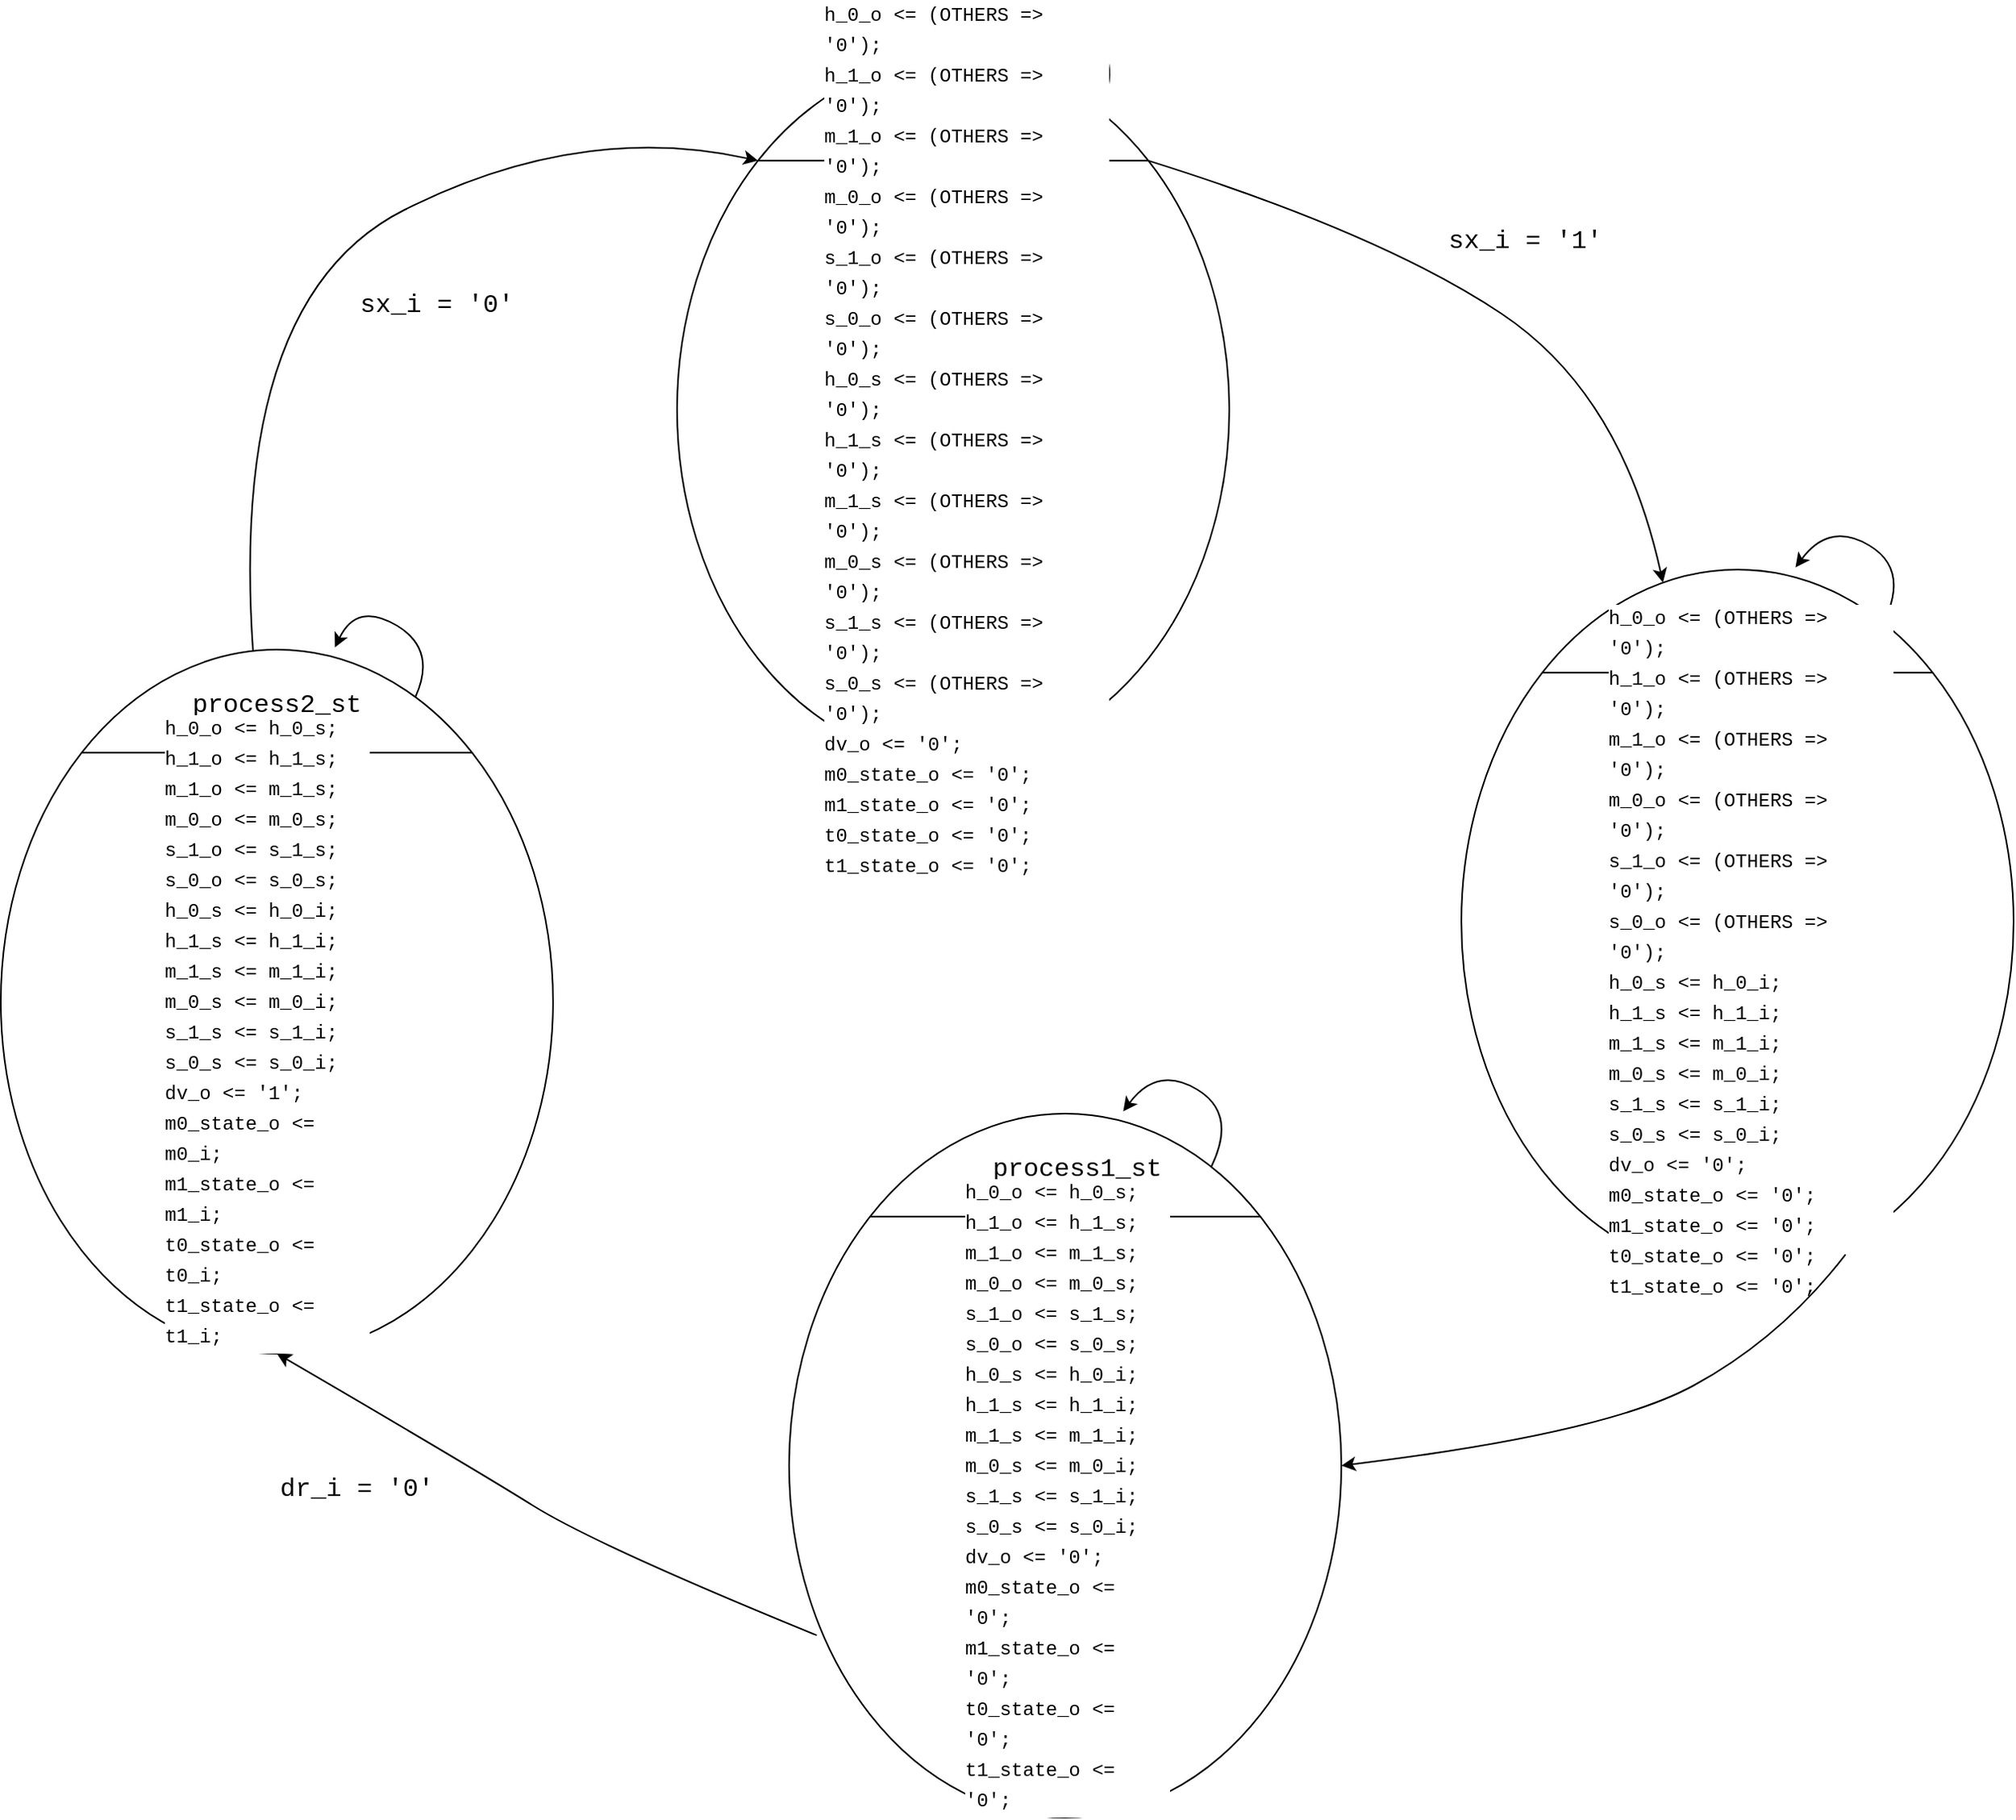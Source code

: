 <mxfile version="16.4.11" type="device"><diagram id="BkFcT2G6__cL4Cr8yFq-" name="Page-1"><mxGraphModel dx="2774" dy="958" grid="1" gridSize="10" guides="1" tooltips="1" connect="1" arrows="1" fold="1" page="1" pageScale="1" pageWidth="850" pageHeight="1100" math="0" shadow="0"><root><mxCell id="0"/><mxCell id="1" parent="0"/><mxCell id="lpYrVO2XFvrnmlpNCaYY-1" value="" style="ellipse;whiteSpace=wrap;html=1;" vertex="1" parent="1"><mxGeometry x="130" y="110" width="345" height="440" as="geometry"/></mxCell><mxCell id="lpYrVO2XFvrnmlpNCaYY-3" value="" style="endArrow=none;html=1;rounded=0;entryX=1;entryY=0;entryDx=0;entryDy=0;exitX=0;exitY=0;exitDx=0;exitDy=0;" edge="1" parent="1" source="lpYrVO2XFvrnmlpNCaYY-1" target="lpYrVO2XFvrnmlpNCaYY-1"><mxGeometry width="50" height="50" relative="1" as="geometry"><mxPoint x="370" y="170" as="sourcePoint"/><mxPoint x="230" y="160" as="targetPoint"/></mxGeometry></mxCell><mxCell id="lpYrVO2XFvrnmlpNCaYY-4" value="&lt;div style=&quot;font-family: &amp;#34;consolas&amp;#34; , &amp;#34;courier new&amp;#34; , monospace ; line-height: 19px&quot;&gt;&lt;font style=&quot;font-size: 16px&quot;&gt;idle_st&lt;/font&gt;&lt;/div&gt;" style="text;html=1;strokeColor=none;fillColor=none;align=center;verticalAlign=middle;whiteSpace=wrap;rounded=0;labelBackgroundColor=#FFFFFF;fontColor=#000000;" vertex="1" parent="1"><mxGeometry x="280" y="130" width="60" height="30" as="geometry"/></mxCell><mxCell id="lpYrVO2XFvrnmlpNCaYY-5" value="" style="curved=1;endArrow=classic;html=1;rounded=0;entryX=0.605;entryY=-0.003;entryDx=0;entryDy=0;entryPerimeter=0;" edge="1" parent="1" source="lpYrVO2XFvrnmlpNCaYY-1" target="lpYrVO2XFvrnmlpNCaYY-1"><mxGeometry width="50" height="50" relative="1" as="geometry"><mxPoint x="330" y="120" as="sourcePoint"/><mxPoint x="330" y="70" as="targetPoint"/><Array as="points"><mxPoint x="410" y="110"/><mxPoint x="360" y="80"/></Array></mxGeometry></mxCell><mxCell id="lpYrVO2XFvrnmlpNCaYY-6" value="&lt;div style=&quot;font-family: &amp;#34;consolas&amp;#34; , &amp;#34;courier new&amp;#34; , monospace ; line-height: 19px&quot;&gt;&lt;div style=&quot;line-height: 19px&quot;&gt;h_0_o &amp;lt;= (OTHERS =&amp;gt; '0');&amp;nbsp;&lt;/div&gt;&lt;div style=&quot;line-height: 19px&quot;&gt;h_1_o &amp;lt;= (OTHERS =&amp;gt; '0');&lt;/div&gt;&lt;div style=&quot;line-height: 19px&quot;&gt;m_1_o &amp;lt;= (OTHERS =&amp;gt; '0');&lt;/div&gt;&lt;div style=&quot;line-height: 19px&quot;&gt;m_0_o &amp;lt;= (OTHERS =&amp;gt; '0');&lt;/div&gt;&lt;div style=&quot;line-height: 19px&quot;&gt;s_1_o &amp;lt;= (OTHERS =&amp;gt; '0');&lt;/div&gt;&lt;div style=&quot;line-height: 19px&quot;&gt;s_0_o &amp;lt;= (OTHERS =&amp;gt; '0');&lt;/div&gt;&lt;div style=&quot;line-height: 19px&quot;&gt;h_0_s &amp;lt;= (OTHERS =&amp;gt; '0');&amp;nbsp;&lt;/div&gt;&lt;div style=&quot;line-height: 19px&quot;&gt;h_1_s &amp;lt;= (OTHERS =&amp;gt; '0');&lt;/div&gt;&lt;div style=&quot;line-height: 19px&quot;&gt;m_1_s &amp;lt;= (OTHERS =&amp;gt; '0');&lt;/div&gt;&lt;div style=&quot;line-height: 19px&quot;&gt;m_0_s &amp;lt;= (OTHERS =&amp;gt; '0');&lt;/div&gt;&lt;div style=&quot;line-height: 19px&quot;&gt;s_1_s &amp;lt;= (OTHERS =&amp;gt; '0');&lt;/div&gt;&lt;div style=&quot;line-height: 19px&quot;&gt;s_0_s &amp;lt;= (OTHERS =&amp;gt; '0');&lt;/div&gt;&lt;div style=&quot;line-height: 19px&quot;&gt;dv_o &amp;lt;= '0';&lt;/div&gt;&lt;div style=&quot;line-height: 19px&quot;&gt;m0_state_o &amp;lt;= '0';&lt;/div&gt;&lt;div style=&quot;line-height: 19px&quot;&gt;m1_state_o &amp;lt;= '0';&lt;/div&gt;&lt;div style=&quot;line-height: 19px&quot;&gt;t0_state_o &amp;lt;= '0';&lt;/div&gt;&lt;div style=&quot;line-height: 19px&quot;&gt;t1_state_o &amp;lt;= '0';&lt;/div&gt;&lt;/div&gt;" style="text;html=1;strokeColor=none;fillColor=none;align=left;verticalAlign=middle;whiteSpace=wrap;rounded=0;labelBackgroundColor=#FFFFFF;fontColor=#000000;" vertex="1" parent="1"><mxGeometry x="220" y="180" width="180" height="340" as="geometry"/></mxCell><mxCell id="lpYrVO2XFvrnmlpNCaYY-7" value="" style="ellipse;whiteSpace=wrap;html=1;" vertex="1" parent="1"><mxGeometry x="620" y="430" width="345" height="440" as="geometry"/></mxCell><mxCell id="lpYrVO2XFvrnmlpNCaYY-8" value="" style="endArrow=none;html=1;rounded=0;entryX=1;entryY=0;entryDx=0;entryDy=0;exitX=0;exitY=0;exitDx=0;exitDy=0;" edge="1" parent="1" source="lpYrVO2XFvrnmlpNCaYY-7" target="lpYrVO2XFvrnmlpNCaYY-7"><mxGeometry width="50" height="50" relative="1" as="geometry"><mxPoint x="860" y="490" as="sourcePoint"/><mxPoint x="720" y="480" as="targetPoint"/></mxGeometry></mxCell><mxCell id="lpYrVO2XFvrnmlpNCaYY-9" value="&lt;div style=&quot;font-family: &amp;#34;consolas&amp;#34; , &amp;#34;courier new&amp;#34; , monospace ; line-height: 19px&quot;&gt;&lt;font style=&quot;font-size: 16px&quot;&gt;temp_st&lt;/font&gt;&lt;/div&gt;" style="text;html=1;strokeColor=none;fillColor=none;align=center;verticalAlign=middle;whiteSpace=wrap;rounded=0;labelBackgroundColor=#FFFFFF;fontColor=#000000;" vertex="1" parent="1"><mxGeometry x="770" y="450" width="60" height="30" as="geometry"/></mxCell><mxCell id="lpYrVO2XFvrnmlpNCaYY-10" value="" style="curved=1;endArrow=classic;html=1;rounded=0;entryX=0.605;entryY=-0.003;entryDx=0;entryDy=0;entryPerimeter=0;" edge="1" parent="1" source="lpYrVO2XFvrnmlpNCaYY-7" target="lpYrVO2XFvrnmlpNCaYY-7"><mxGeometry width="50" height="50" relative="1" as="geometry"><mxPoint x="820" y="440" as="sourcePoint"/><mxPoint x="820" y="390" as="targetPoint"/><Array as="points"><mxPoint x="900" y="430"/><mxPoint x="850" y="400"/></Array></mxGeometry></mxCell><mxCell id="lpYrVO2XFvrnmlpNCaYY-11" value="&lt;div style=&quot;font-family: &amp;#34;consolas&amp;#34; , &amp;#34;courier new&amp;#34; , monospace ; line-height: 19px&quot;&gt;&lt;div style=&quot;line-height: 19px&quot;&gt;h_0_o &amp;lt;= (OTHERS =&amp;gt; '0');&amp;nbsp;&lt;/div&gt;&lt;div style=&quot;line-height: 19px&quot;&gt;h_1_o &amp;lt;= (OTHERS =&amp;gt; '0');&lt;/div&gt;&lt;div style=&quot;line-height: 19px&quot;&gt;m_1_o &amp;lt;= (OTHERS =&amp;gt; '0');&lt;/div&gt;&lt;div style=&quot;line-height: 19px&quot;&gt;m_0_o &amp;lt;= (OTHERS =&amp;gt; '0');&lt;/div&gt;&lt;div style=&quot;line-height: 19px&quot;&gt;s_1_o &amp;lt;= (OTHERS =&amp;gt; '0');&lt;/div&gt;&lt;div style=&quot;line-height: 19px&quot;&gt;s_0_o &amp;lt;= (OTHERS =&amp;gt; '0');&lt;/div&gt;&lt;div style=&quot;line-height: 19px&quot;&gt;h_0_s &amp;lt;= h_0_i;&amp;nbsp;&lt;/div&gt;&lt;div style=&quot;line-height: 19px&quot;&gt;h_1_s &amp;lt;= h_1_i;&lt;/div&gt;&lt;div style=&quot;line-height: 19px&quot;&gt;m_1_s &amp;lt;= m_1_i;&lt;/div&gt;&lt;div style=&quot;line-height: 19px&quot;&gt;m_0_s &amp;lt;= m_0_i;&lt;/div&gt;&lt;div style=&quot;line-height: 19px&quot;&gt;s_1_s &amp;lt;= s_1_i;&lt;/div&gt;&lt;div style=&quot;line-height: 19px&quot;&gt;s_0_s &amp;lt;= s_0_i;&lt;/div&gt;&lt;div style=&quot;line-height: 19px&quot;&gt;dv_o &amp;lt;= '0';&lt;/div&gt;&lt;div style=&quot;line-height: 19px&quot;&gt;m0_state_o &amp;lt;= '0';&lt;/div&gt;&lt;div style=&quot;line-height: 19px&quot;&gt;m1_state_o &amp;lt;= '0';&lt;/div&gt;&lt;div style=&quot;line-height: 19px&quot;&gt;t0_state_o &amp;lt;= '0';&lt;/div&gt;&lt;div style=&quot;line-height: 19px&quot;&gt;t1_state_o &amp;lt;= '0';&lt;/div&gt;&lt;/div&gt;" style="text;html=1;strokeColor=none;fillColor=none;align=left;verticalAlign=middle;whiteSpace=wrap;rounded=0;labelBackgroundColor=#FFFFFF;fontColor=#000000;" vertex="1" parent="1"><mxGeometry x="710" y="500" width="180" height="340" as="geometry"/></mxCell><mxCell id="lpYrVO2XFvrnmlpNCaYY-19" value="" style="ellipse;whiteSpace=wrap;html=1;" vertex="1" parent="1"><mxGeometry x="200" y="770" width="345" height="440" as="geometry"/></mxCell><mxCell id="lpYrVO2XFvrnmlpNCaYY-20" value="" style="endArrow=none;html=1;rounded=0;entryX=1;entryY=0;entryDx=0;entryDy=0;exitX=0;exitY=0;exitDx=0;exitDy=0;" edge="1" parent="1" source="lpYrVO2XFvrnmlpNCaYY-19" target="lpYrVO2XFvrnmlpNCaYY-19"><mxGeometry width="50" height="50" relative="1" as="geometry"><mxPoint x="440" y="830" as="sourcePoint"/><mxPoint x="300" y="820" as="targetPoint"/></mxGeometry></mxCell><mxCell id="lpYrVO2XFvrnmlpNCaYY-21" value="&lt;div style=&quot;font-family: &amp;#34;consolas&amp;#34; , &amp;#34;courier new&amp;#34; , monospace ; line-height: 19px&quot;&gt;&lt;font style=&quot;font-size: 16px&quot;&gt;process1_st&lt;/font&gt;&lt;/div&gt;" style="text;html=1;strokeColor=none;fillColor=none;align=center;verticalAlign=middle;whiteSpace=wrap;rounded=0;labelBackgroundColor=#FFFFFF;fontColor=#000000;" vertex="1" parent="1"><mxGeometry x="350" y="790" width="60" height="30" as="geometry"/></mxCell><mxCell id="lpYrVO2XFvrnmlpNCaYY-22" value="" style="curved=1;endArrow=classic;html=1;rounded=0;entryX=0.605;entryY=-0.003;entryDx=0;entryDy=0;entryPerimeter=0;" edge="1" parent="1" source="lpYrVO2XFvrnmlpNCaYY-19" target="lpYrVO2XFvrnmlpNCaYY-19"><mxGeometry width="50" height="50" relative="1" as="geometry"><mxPoint x="400" y="780" as="sourcePoint"/><mxPoint x="400" y="730" as="targetPoint"/><Array as="points"><mxPoint x="480" y="770"/><mxPoint x="430" y="740"/></Array></mxGeometry></mxCell><mxCell id="lpYrVO2XFvrnmlpNCaYY-23" value="&lt;div style=&quot;font-family: &amp;#34;consolas&amp;#34; , &amp;#34;courier new&amp;#34; , monospace ; line-height: 19px&quot;&gt;&lt;div style=&quot;line-height: 19px&quot;&gt;h_0_o &amp;lt;= h_0_s;&amp;nbsp;&lt;/div&gt;&lt;div style=&quot;line-height: 19px&quot;&gt;h_1_o &amp;lt;= h_1_s;&lt;/div&gt;&lt;div style=&quot;line-height: 19px&quot;&gt;m_1_o &amp;lt;= m_1_s;&lt;/div&gt;&lt;div style=&quot;line-height: 19px&quot;&gt;m_0_o &amp;lt;= m_0_s;&lt;/div&gt;&lt;div style=&quot;line-height: 19px&quot;&gt;s_1_o &amp;lt;= s_1_s;&lt;/div&gt;&lt;div style=&quot;line-height: 19px&quot;&gt;s_0_o &amp;lt;= s_0_s;&lt;/div&gt;&lt;div style=&quot;line-height: 19px&quot;&gt;h_0_s &amp;lt;= h_0_i;&amp;nbsp;&lt;/div&gt;&lt;div style=&quot;line-height: 19px&quot;&gt;h_1_s &amp;lt;= h_1_i;&lt;/div&gt;&lt;div style=&quot;line-height: 19px&quot;&gt;m_1_s &amp;lt;= m_1_i;&lt;/div&gt;&lt;div style=&quot;line-height: 19px&quot;&gt;m_0_s &amp;lt;= m_0_i;&lt;/div&gt;&lt;div style=&quot;line-height: 19px&quot;&gt;s_1_s &amp;lt;= s_1_i;&lt;/div&gt;&lt;div style=&quot;line-height: 19px&quot;&gt;s_0_s &amp;lt;= s_0_i;&lt;/div&gt;&lt;div style=&quot;line-height: 19px&quot;&gt;dv_o &amp;lt;= '0';&lt;/div&gt;&lt;div style=&quot;line-height: 19px&quot;&gt;m0_state_o &amp;lt;= '0';&lt;/div&gt;&lt;div style=&quot;line-height: 19px&quot;&gt;m1_state_o &amp;lt;= '0';&lt;/div&gt;&lt;div style=&quot;line-height: 19px&quot;&gt;t0_state_o &amp;lt;= '0';&lt;/div&gt;&lt;div style=&quot;line-height: 19px&quot;&gt;t1_state_o &amp;lt;= '0';&lt;/div&gt;&lt;/div&gt;" style="text;html=1;strokeColor=none;fillColor=none;align=left;verticalAlign=middle;whiteSpace=wrap;rounded=0;labelBackgroundColor=#FFFFFF;fontColor=#000000;" vertex="1" parent="1"><mxGeometry x="307.5" y="840" width="130" height="340" as="geometry"/></mxCell><mxCell id="lpYrVO2XFvrnmlpNCaYY-24" value="" style="ellipse;whiteSpace=wrap;html=1;" vertex="1" parent="1"><mxGeometry x="-292.5" y="480" width="345" height="440" as="geometry"/></mxCell><mxCell id="lpYrVO2XFvrnmlpNCaYY-25" value="" style="endArrow=none;html=1;rounded=0;entryX=1;entryY=0;entryDx=0;entryDy=0;exitX=0;exitY=0;exitDx=0;exitDy=0;" edge="1" parent="1" source="lpYrVO2XFvrnmlpNCaYY-24" target="lpYrVO2XFvrnmlpNCaYY-24"><mxGeometry width="50" height="50" relative="1" as="geometry"><mxPoint x="-60" y="540" as="sourcePoint"/><mxPoint x="-200" y="530" as="targetPoint"/></mxGeometry></mxCell><mxCell id="lpYrVO2XFvrnmlpNCaYY-26" value="&lt;div style=&quot;font-family: &amp;#34;consolas&amp;#34; , &amp;#34;courier new&amp;#34; , monospace ; line-height: 19px&quot;&gt;&lt;font style=&quot;font-size: 16px&quot;&gt;process2_st&lt;/font&gt;&lt;/div&gt;" style="text;html=1;strokeColor=none;fillColor=none;align=center;verticalAlign=middle;whiteSpace=wrap;rounded=0;labelBackgroundColor=#FFFFFF;fontColor=#000000;" vertex="1" parent="1"><mxGeometry x="-150" y="500" width="60" height="30" as="geometry"/></mxCell><mxCell id="lpYrVO2XFvrnmlpNCaYY-27" value="" style="curved=1;endArrow=classic;html=1;rounded=0;entryX=0.605;entryY=-0.003;entryDx=0;entryDy=0;entryPerimeter=0;" edge="1" parent="1" source="lpYrVO2XFvrnmlpNCaYY-24" target="lpYrVO2XFvrnmlpNCaYY-24"><mxGeometry width="50" height="50" relative="1" as="geometry"><mxPoint x="-100" y="490" as="sourcePoint"/><mxPoint x="-100" y="440" as="targetPoint"/><Array as="points"><mxPoint x="-20" y="480"/><mxPoint x="-70" y="450"/></Array></mxGeometry></mxCell><mxCell id="lpYrVO2XFvrnmlpNCaYY-28" value="&lt;div style=&quot;font-family: &amp;#34;consolas&amp;#34; , &amp;#34;courier new&amp;#34; , monospace ; line-height: 19px&quot;&gt;&lt;div style=&quot;line-height: 19px&quot;&gt;h_0_o &amp;lt;= h_0_s;&amp;nbsp;&lt;/div&gt;&lt;div style=&quot;line-height: 19px&quot;&gt;h_1_o &amp;lt;= h_1_s;&lt;/div&gt;&lt;div style=&quot;line-height: 19px&quot;&gt;m_1_o &amp;lt;= m_1_s;&lt;/div&gt;&lt;div style=&quot;line-height: 19px&quot;&gt;m_0_o &amp;lt;= m_0_s;&lt;/div&gt;&lt;div style=&quot;line-height: 19px&quot;&gt;s_1_o &amp;lt;= s_1_s;&lt;/div&gt;&lt;div style=&quot;line-height: 19px&quot;&gt;s_0_o &amp;lt;= s_0_s;&lt;/div&gt;&lt;div style=&quot;line-height: 19px&quot;&gt;h_0_s &amp;lt;= h_0_i;&amp;nbsp;&lt;/div&gt;&lt;div style=&quot;line-height: 19px&quot;&gt;h_1_s &amp;lt;= h_1_i;&lt;/div&gt;&lt;div style=&quot;line-height: 19px&quot;&gt;m_1_s &amp;lt;= m_1_i;&lt;/div&gt;&lt;div style=&quot;line-height: 19px&quot;&gt;m_0_s &amp;lt;= m_0_i;&lt;/div&gt;&lt;div style=&quot;line-height: 19px&quot;&gt;s_1_s &amp;lt;= s_1_i;&lt;/div&gt;&lt;div style=&quot;line-height: 19px&quot;&gt;s_0_s &amp;lt;= s_0_i;&lt;/div&gt;&lt;div style=&quot;line-height: 19px&quot;&gt;dv_o &amp;lt;= '1';&lt;/div&gt;&lt;div style=&quot;line-height: 19px&quot;&gt;m0_state_o &amp;lt;= m0_i;&lt;/div&gt;&lt;div style=&quot;line-height: 19px&quot;&gt;m1_state_o &amp;lt;= m1_i;&lt;/div&gt;&lt;div style=&quot;line-height: 19px&quot;&gt;t0_state_o &amp;lt;= t0_i;&lt;/div&gt;&lt;div style=&quot;line-height: 19px&quot;&gt;t1_state_o &amp;lt;= t1_i;&lt;/div&gt;&lt;/div&gt;" style="text;html=1;strokeColor=none;fillColor=none;align=left;verticalAlign=middle;whiteSpace=wrap;rounded=0;labelBackgroundColor=#FFFFFF;fontColor=#000000;" vertex="1" parent="1"><mxGeometry x="-192.5" y="550" width="130" height="340" as="geometry"/></mxCell><mxCell id="lpYrVO2XFvrnmlpNCaYY-29" value="" style="curved=1;endArrow=classic;html=1;rounded=0;exitX=1;exitY=0;exitDx=0;exitDy=0;" edge="1" parent="1" source="lpYrVO2XFvrnmlpNCaYY-1" target="lpYrVO2XFvrnmlpNCaYY-7"><mxGeometry width="50" height="50" relative="1" as="geometry"><mxPoint x="370" y="620" as="sourcePoint"/><mxPoint x="480" y="570" as="targetPoint"/><Array as="points"><mxPoint x="570" y="220"/><mxPoint x="720" y="320"/></Array></mxGeometry></mxCell><mxCell id="lpYrVO2XFvrnmlpNCaYY-30" value="&lt;div style=&quot;font-family: &amp;#34;consolas&amp;#34; , &amp;#34;courier new&amp;#34; , monospace ; line-height: 19px&quot;&gt;&lt;font style=&quot;font-size: 16px&quot;&gt;sx_i = '1'&lt;/font&gt;&lt;/div&gt;" style="text;html=1;strokeColor=none;fillColor=none;align=center;verticalAlign=middle;whiteSpace=wrap;rounded=0;labelBackgroundColor=#FFFFFF;fontColor=#000000;" vertex="1" parent="1"><mxGeometry x="610" y="210" width="100" height="30" as="geometry"/></mxCell><mxCell id="lpYrVO2XFvrnmlpNCaYY-32" value="" style="curved=1;endArrow=classic;html=1;rounded=0;exitX=1;exitY=0;exitDx=0;exitDy=0;entryX=1;entryY=0.5;entryDx=0;entryDy=0;" edge="1" parent="1" target="lpYrVO2XFvrnmlpNCaYY-19"><mxGeometry width="50" height="50" relative="1" as="geometry"><mxPoint x="859.995" y="858.035" as="sourcePoint"/><mxPoint x="1182.101" y="1121.96" as="targetPoint"/><Array as="points"><mxPoint x="820" y="910"/><mxPoint x="710" y="970"/></Array></mxGeometry></mxCell><mxCell id="lpYrVO2XFvrnmlpNCaYY-33" value="" style="curved=1;endArrow=classic;html=1;rounded=0;exitX=0.05;exitY=0.741;exitDx=0;exitDy=0;entryX=0.5;entryY=1;entryDx=0;entryDy=0;exitPerimeter=0;" edge="1" parent="1" source="lpYrVO2XFvrnmlpNCaYY-19" target="lpYrVO2XFvrnmlpNCaYY-24"><mxGeometry width="50" height="50" relative="1" as="geometry"><mxPoint x="169.995" y="910.005" as="sourcePoint"/><mxPoint x="492.101" y="1173.93" as="targetPoint"/><Array as="points"><mxPoint x="80" y="1040"/><mxPoint y="990"/></Array></mxGeometry></mxCell><mxCell id="lpYrVO2XFvrnmlpNCaYY-34" value="" style="curved=1;endArrow=classic;html=1;rounded=0;entryX=0;entryY=0;entryDx=0;entryDy=0;" edge="1" parent="1" source="lpYrVO2XFvrnmlpNCaYY-24" target="lpYrVO2XFvrnmlpNCaYY-1"><mxGeometry width="50" height="50" relative="1" as="geometry"><mxPoint x="-340.005" y="90.005" as="sourcePoint"/><mxPoint x="-17.899" y="353.93" as="targetPoint"/><Array as="points"><mxPoint x="-150" y="260"/><mxPoint x="70" y="150"/></Array></mxGeometry></mxCell><mxCell id="lpYrVO2XFvrnmlpNCaYY-35" value="&lt;div style=&quot;font-family: &amp;#34;consolas&amp;#34; , &amp;#34;courier new&amp;#34; , monospace ; line-height: 19px&quot;&gt;&lt;font style=&quot;font-size: 16px&quot;&gt;dr_i = '0'&lt;/font&gt;&lt;/div&gt;" style="text;html=1;strokeColor=none;fillColor=none;align=center;verticalAlign=middle;whiteSpace=wrap;rounded=0;labelBackgroundColor=#FFFFFF;fontColor=#000000;" vertex="1" parent="1"><mxGeometry x="-120" y="990" width="100" height="30" as="geometry"/></mxCell><mxCell id="lpYrVO2XFvrnmlpNCaYY-36" value="&lt;div style=&quot;font-family: &amp;#34;consolas&amp;#34; , &amp;#34;courier new&amp;#34; , monospace ; line-height: 19px&quot;&gt;&lt;font style=&quot;font-size: 16px&quot;&gt;sx_i = '0'&lt;/font&gt;&lt;/div&gt;" style="text;html=1;strokeColor=none;fillColor=none;align=center;verticalAlign=middle;whiteSpace=wrap;rounded=0;labelBackgroundColor=#FFFFFF;fontColor=#000000;" vertex="1" parent="1"><mxGeometry x="-70" y="250" width="100" height="30" as="geometry"/></mxCell></root></mxGraphModel></diagram></mxfile>